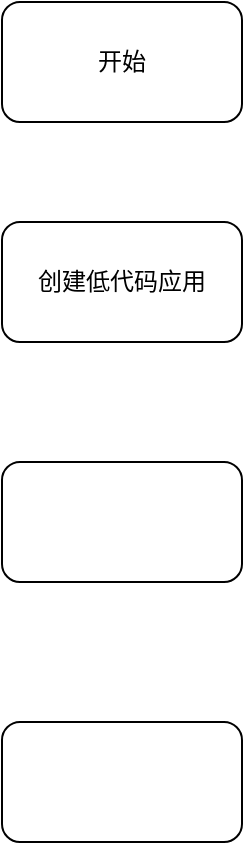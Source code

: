 <mxfile version="24.3.1" type="github">
  <diagram name="第 1 页" id="SDY2UBYUc8zGi1FtIRXU">
    <mxGraphModel dx="1054" dy="453" grid="1" gridSize="10" guides="1" tooltips="1" connect="1" arrows="1" fold="1" page="1" pageScale="1" pageWidth="827" pageHeight="1169" math="0" shadow="0">
      <root>
        <mxCell id="0" />
        <mxCell id="1" parent="0" />
        <mxCell id="kINynmIcVnVvpHkJxCHg-2" value="开始" style="rounded=1;whiteSpace=wrap;html=1;" vertex="1" parent="1">
          <mxGeometry x="120" y="110" width="120" height="60" as="geometry" />
        </mxCell>
        <mxCell id="kINynmIcVnVvpHkJxCHg-3" value="创建低代码应用" style="rounded=1;whiteSpace=wrap;html=1;" vertex="1" parent="1">
          <mxGeometry x="120" y="220" width="120" height="60" as="geometry" />
        </mxCell>
        <mxCell id="kINynmIcVnVvpHkJxCHg-4" value="" style="rounded=1;whiteSpace=wrap;html=1;" vertex="1" parent="1">
          <mxGeometry x="120" y="340" width="120" height="60" as="geometry" />
        </mxCell>
        <mxCell id="kINynmIcVnVvpHkJxCHg-5" value="" style="rounded=1;whiteSpace=wrap;html=1;" vertex="1" parent="1">
          <mxGeometry x="120" y="470" width="120" height="60" as="geometry" />
        </mxCell>
      </root>
    </mxGraphModel>
  </diagram>
</mxfile>
